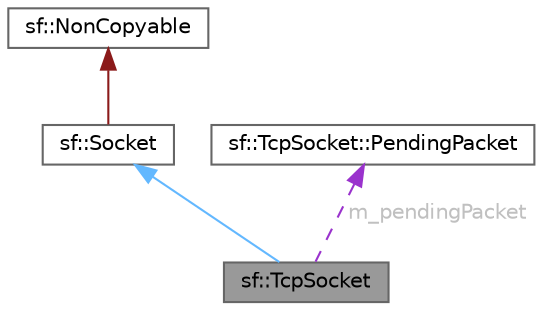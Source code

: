 digraph "sf::TcpSocket"
{
 // INTERACTIVE_SVG=YES
 // LATEX_PDF_SIZE
  bgcolor="transparent";
  edge [fontname=Helvetica,fontsize=10,labelfontname=Helvetica,labelfontsize=10];
  node [fontname=Helvetica,fontsize=10,shape=box,height=0.2,width=0.4];
  Node1 [id="Node000001",label="sf::TcpSocket",height=0.2,width=0.4,color="gray40", fillcolor="grey60", style="filled", fontcolor="black",tooltip="Specialized socket using the TCP protocol."];
  Node2 -> Node1 [id="edge4_Node000001_Node000002",dir="back",color="steelblue1",style="solid",tooltip=" "];
  Node2 [id="Node000002",label="sf::Socket",height=0.2,width=0.4,color="gray40", fillcolor="white", style="filled",URL="$a01849.html",tooltip="Base class for all the socket types."];
  Node3 -> Node2 [id="edge5_Node000002_Node000003",dir="back",color="firebrick4",style="solid",tooltip=" "];
  Node3 [id="Node000003",label="sf::NonCopyable",height=0.2,width=0.4,color="gray40", fillcolor="white", style="filled",URL="$a01897.html",tooltip="Utility class that makes any derived class non-copyable."];
  Node4 -> Node1 [id="edge6_Node000001_Node000004",dir="back",color="darkorchid3",style="dashed",tooltip=" ",label=" m_pendingPacket",fontcolor="grey" ];
  Node4 [id="Node000004",label="sf::TcpSocket::PendingPacket",height=0.2,width=0.4,color="gray40", fillcolor="white", style="filled",URL="$a01865.html",tooltip="Structure holding the data of a pending packet."];
}
